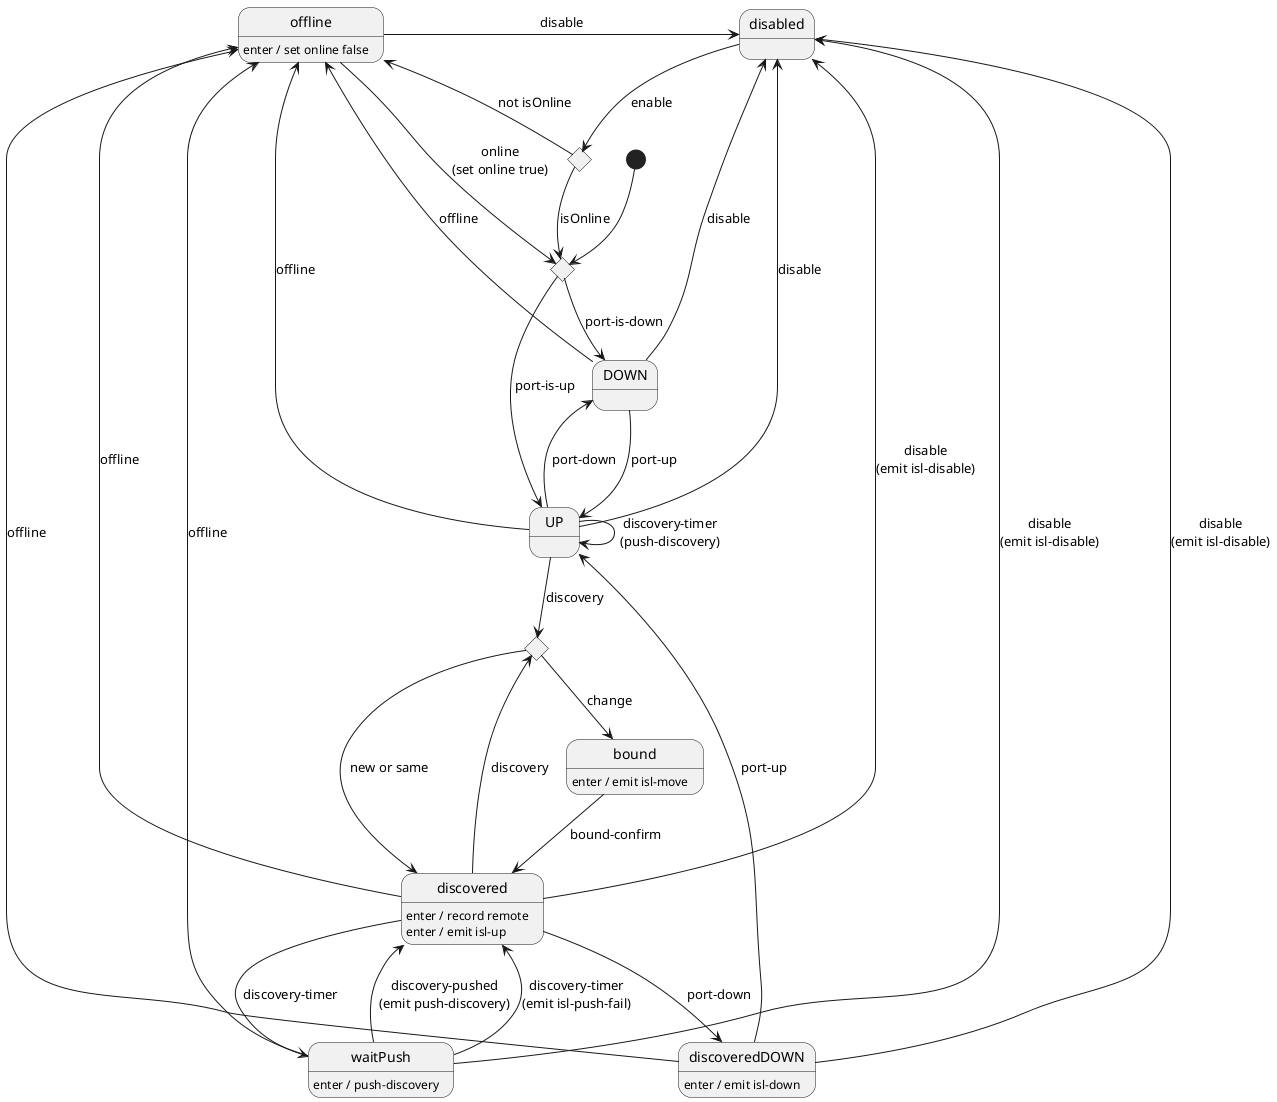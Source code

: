 Internal state:
* remote endpoint (swId + port) (initial not set)
* online (boolean) (initial true)

Input signals:
* port-up
* port-down
* discovery-timer
* discovery
* discovery-pushed
* enable
* disable
* online
* offline

Output signals:
* isl-up
* isl-down
* isl-disable
* isl-move
* isl-push-fail
* push-discovery

@startuml
state init <<choice>>
state enableCheck <<choice>>
state movedCheck <<choice>>

[*] --> init
init --> DOWN : port-is-down
init --> UP : port-is-up

UP --> DOWN : port-down
UP --> offline : offline
UP --> UP : discovery-timer\n(push-discovery)
UP --> disabled : disable
UP --> movedCheck : discovery

DOWN --> UP : port-up
DOWN --> offline : offline
DOWN --> disabled : disable

offline : enter / set online false
offline --> init : online\n(set online true)
offline -r-> disabled : disable

disabled --> enableCheck : enable

enableCheck --> offline : not isOnline
enableCheck --> init : isOnline

movedCheck --> discovered : new or same
movedCheck --> bound : change

discovered : enter / record remote
discovered : enter / emit isl-up
discovered --> disabled : disable\n(emit isl-disable)
discovered --> discoveredDOWN : port-down
discovered --> offline : offline
discovered --> movedCheck : discovery
discovered --> waitPush : discovery-timer

discoveredDOWN : enter / emit isl-down
discoveredDOWN --> disabled : disable\n(emit isl-disable)
discoveredDOWN --> offline : offline
discoveredDOWN --> UP : port-up

bound : enter / emit isl-move
bound --> discovered : bound-confirm

waitPush : enter / push-discovery
waitPush --> discovered : discovery-pushed\n(emit push-discovery)
waitPush --> discovered : discovery-timer\n(emit isl-push-fail)
waitPush --> offline : offline
waitPush --> disabled : disable\n(emit isl-disable)

@enduml
